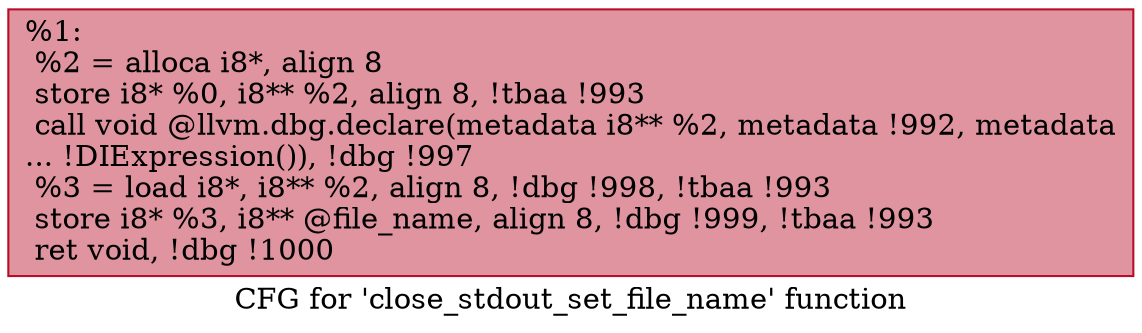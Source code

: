 digraph "CFG for 'close_stdout_set_file_name' function" {
	label="CFG for 'close_stdout_set_file_name' function";

	Node0x124a590 [shape=record,color="#b70d28ff", style=filled, fillcolor="#b70d2870",label="{%1:\l  %2 = alloca i8*, align 8\l  store i8* %0, i8** %2, align 8, !tbaa !993\l  call void @llvm.dbg.declare(metadata i8** %2, metadata !992, metadata\l... !DIExpression()), !dbg !997\l  %3 = load i8*, i8** %2, align 8, !dbg !998, !tbaa !993\l  store i8* %3, i8** @file_name, align 8, !dbg !999, !tbaa !993\l  ret void, !dbg !1000\l}"];
}
